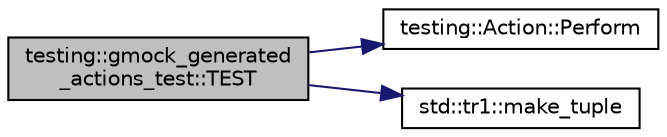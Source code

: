 digraph "testing::gmock_generated_actions_test::TEST"
{
  edge [fontname="Helvetica",fontsize="10",labelfontname="Helvetica",labelfontsize="10"];
  node [fontname="Helvetica",fontsize="10",shape=record];
  rankdir="LR";
  Node498 [label="testing::gmock_generated\l_actions_test::TEST",height=0.2,width=0.4,color="black", fillcolor="grey75", style="filled", fontcolor="black"];
  Node498 -> Node499 [color="midnightblue",fontsize="10",style="solid",fontname="Helvetica"];
  Node499 [label="testing::Action::Perform",height=0.2,width=0.4,color="black", fillcolor="white", style="filled",URL="$d0/dd1/classtesting_1_1_action.html#ad00a03062885685da84b308e6e8ff4cb"];
  Node498 -> Node500 [color="midnightblue",fontsize="10",style="solid",fontname="Helvetica"];
  Node500 [label="std::tr1::make_tuple",height=0.2,width=0.4,color="black", fillcolor="white", style="filled",URL="$d2/db7/namespacestd_1_1tr1.html#af7e12a0f5b5791b5b7c49a5a17b85359"];
}
